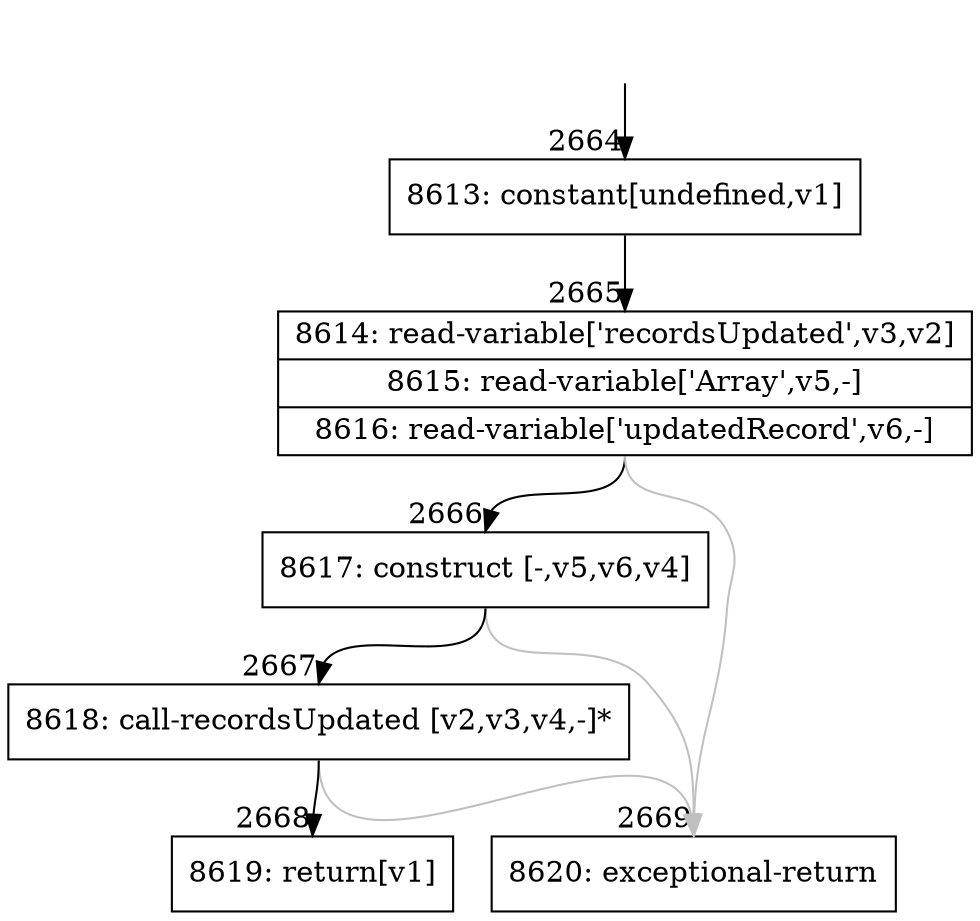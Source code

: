 digraph {
rankdir="TD"
BB_entry208[shape=none,label=""];
BB_entry208 -> BB2664 [tailport=s, headport=n, headlabel="    2664"]
BB2664 [shape=record label="{8613: constant[undefined,v1]}" ] 
BB2664 -> BB2665 [tailport=s, headport=n, headlabel="      2665"]
BB2665 [shape=record label="{8614: read-variable['recordsUpdated',v3,v2]|8615: read-variable['Array',v5,-]|8616: read-variable['updatedRecord',v6,-]}" ] 
BB2665 -> BB2666 [tailport=s, headport=n, headlabel="      2666"]
BB2665 -> BB2669 [tailport=s, headport=n, color=gray, headlabel="      2669"]
BB2666 [shape=record label="{8617: construct [-,v5,v6,v4]}" ] 
BB2666 -> BB2667 [tailport=s, headport=n, headlabel="      2667"]
BB2666 -> BB2669 [tailport=s, headport=n, color=gray]
BB2667 [shape=record label="{8618: call-recordsUpdated [v2,v3,v4,-]*}" ] 
BB2667 -> BB2668 [tailport=s, headport=n, headlabel="      2668"]
BB2667 -> BB2669 [tailport=s, headport=n, color=gray]
BB2668 [shape=record label="{8619: return[v1]}" ] 
BB2669 [shape=record label="{8620: exceptional-return}" ] 
//#$~ 4478
}
